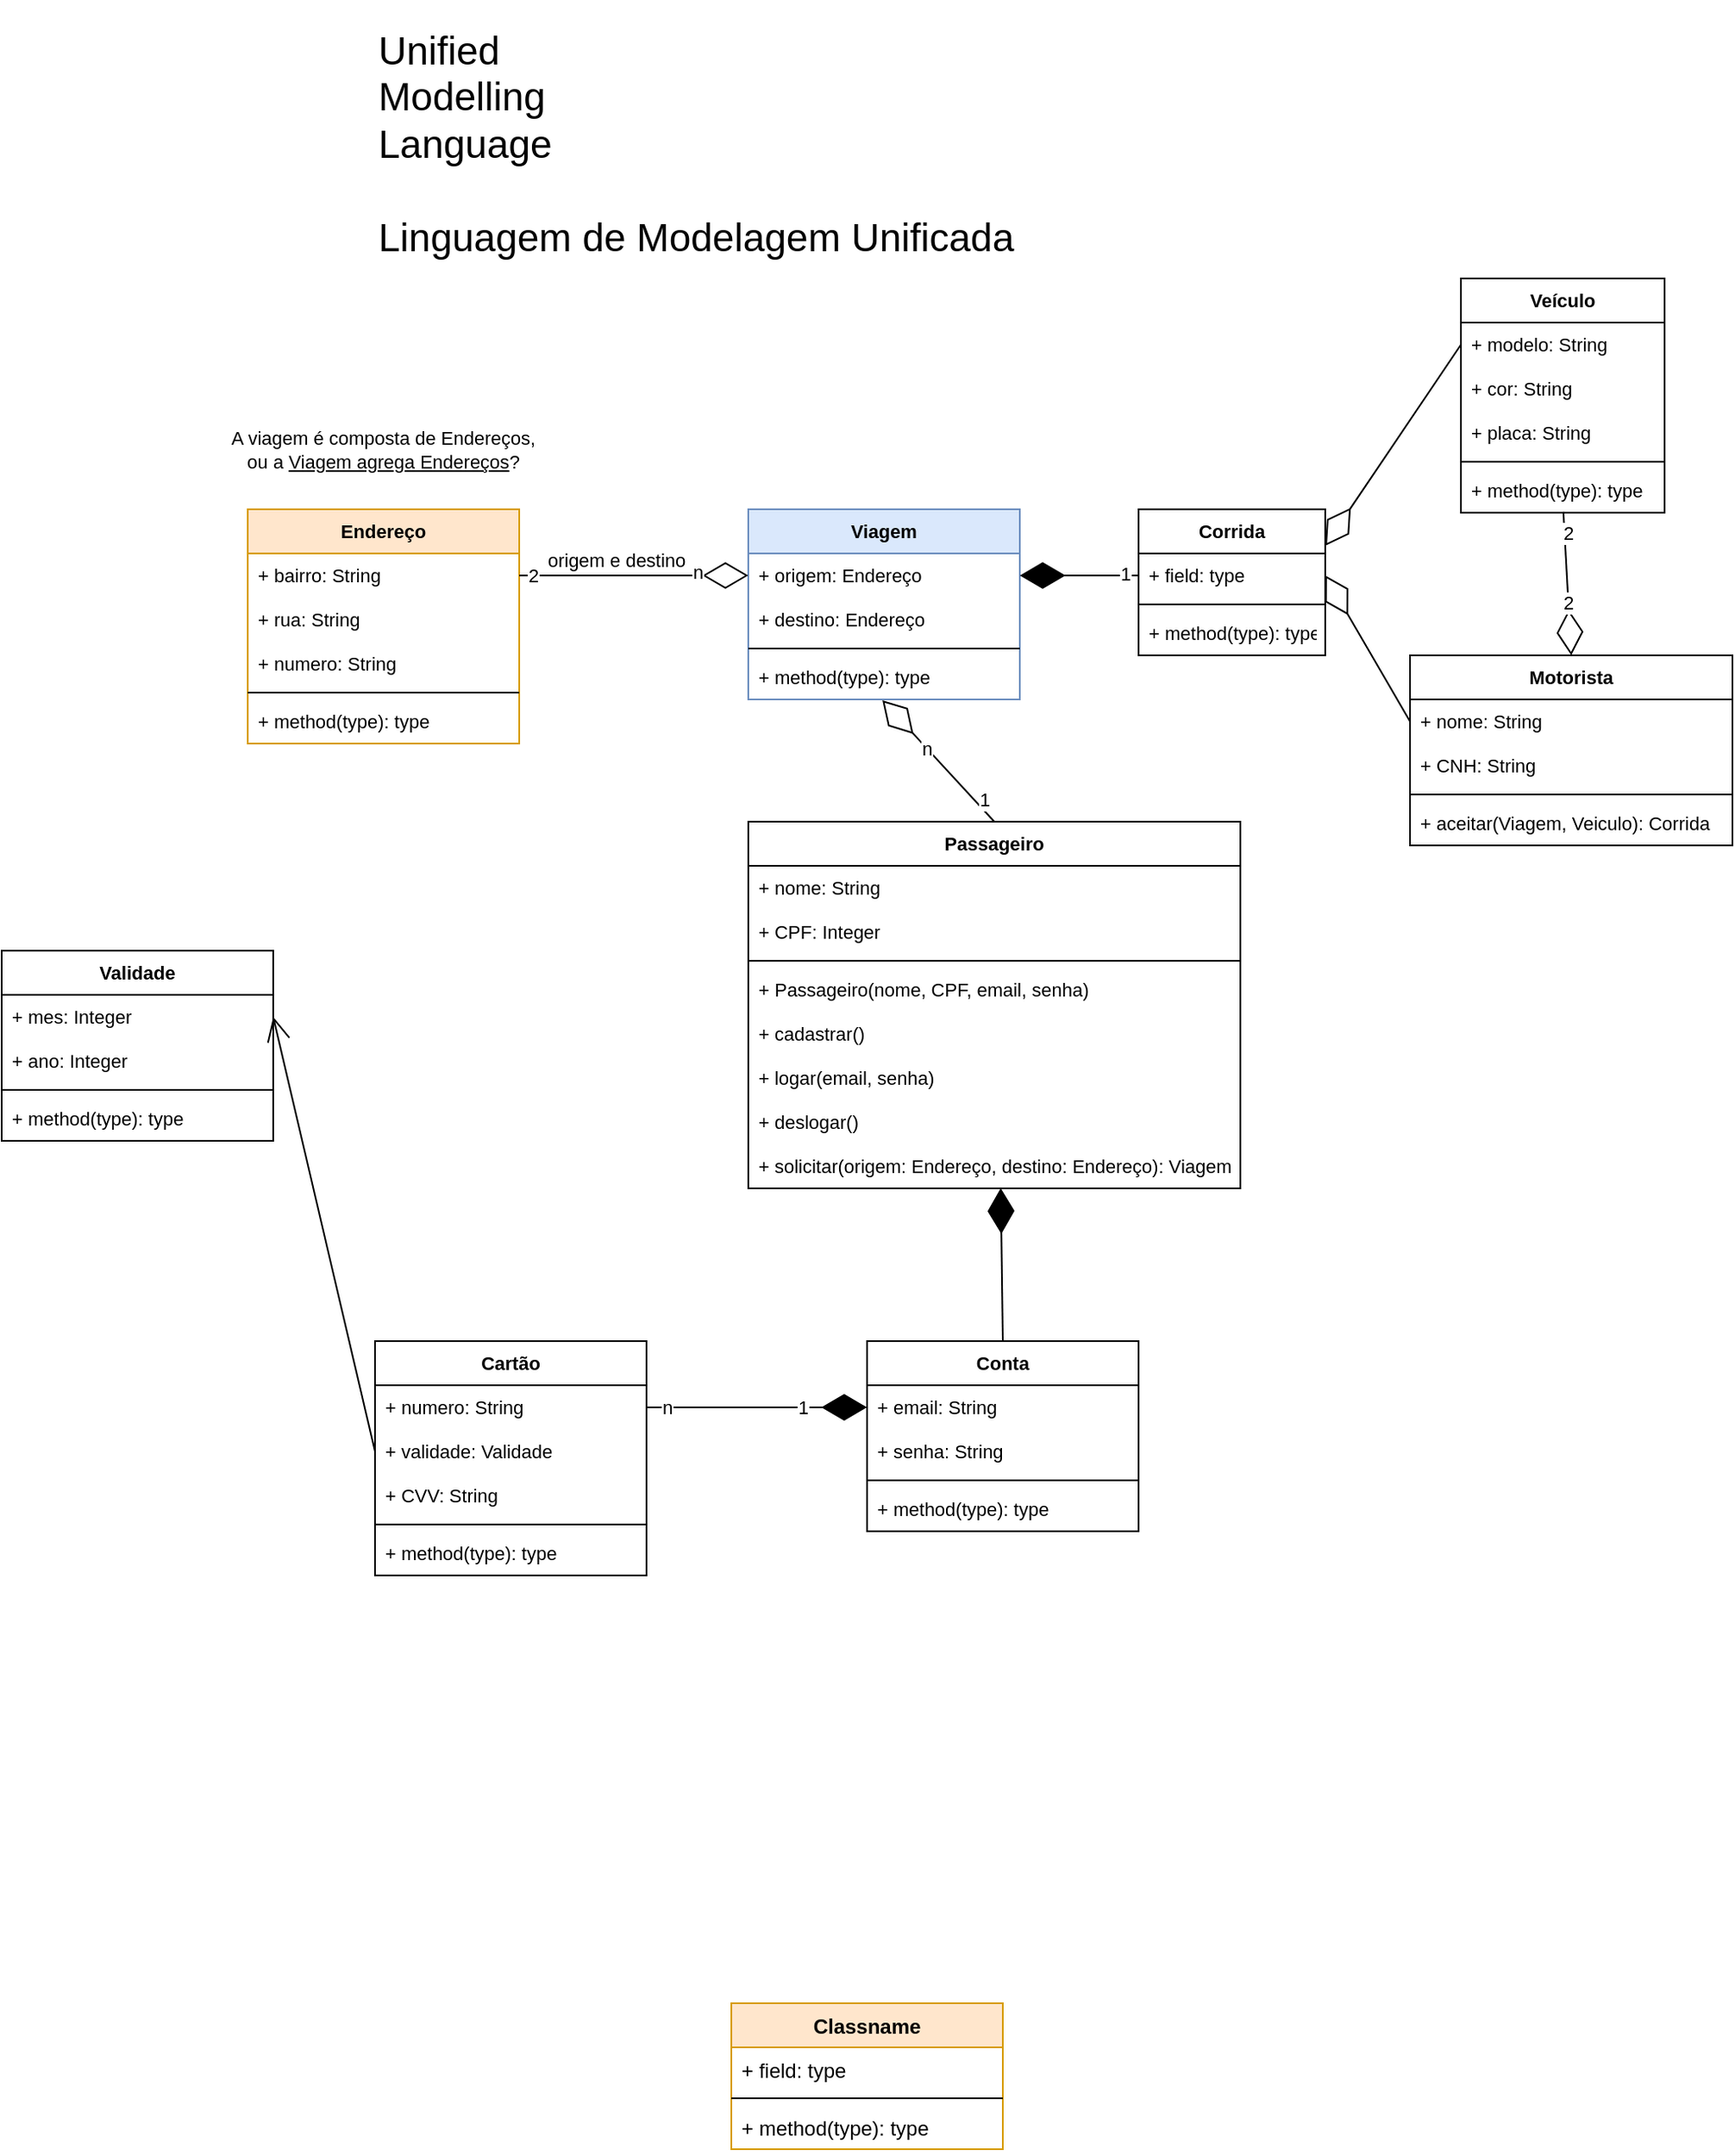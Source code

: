 <mxfile version="17.4.6" type="device"><diagram id="eU7sl6c0tD-qAw8ZDGzv" name="Page-1"><mxGraphModel dx="1476" dy="414" grid="1" gridSize="10" guides="1" tooltips="1" connect="1" arrows="1" fold="1" page="1" pageScale="1" pageWidth="850" pageHeight="1100" math="0" shadow="0"><root><mxCell id="0"/><mxCell id="1" parent="0"/><mxCell id="4uPJir0lNsdRjNXNnzSk-1" value="Classname" style="swimlane;fontStyle=1;align=center;verticalAlign=top;childLayout=stackLayout;horizontal=1;startSize=26;horizontalStack=0;resizeParent=1;resizeParentMax=0;resizeLast=0;collapsible=1;marginBottom=0;fillColor=#ffe6cc;strokeColor=#d79b00;" vertex="1" parent="1"><mxGeometry x="130" y="1190" width="160" height="86" as="geometry"/></mxCell><mxCell id="4uPJir0lNsdRjNXNnzSk-2" value="+ field: type" style="text;strokeColor=none;fillColor=none;align=left;verticalAlign=top;spacingLeft=4;spacingRight=4;overflow=hidden;rotatable=0;points=[[0,0.5],[1,0.5]];portConstraint=eastwest;" vertex="1" parent="4uPJir0lNsdRjNXNnzSk-1"><mxGeometry y="26" width="160" height="26" as="geometry"/></mxCell><mxCell id="4uPJir0lNsdRjNXNnzSk-3" value="" style="line;strokeWidth=1;fillColor=none;align=left;verticalAlign=middle;spacingTop=-1;spacingLeft=3;spacingRight=3;rotatable=0;labelPosition=right;points=[];portConstraint=eastwest;" vertex="1" parent="4uPJir0lNsdRjNXNnzSk-1"><mxGeometry y="52" width="160" height="8" as="geometry"/></mxCell><mxCell id="4uPJir0lNsdRjNXNnzSk-4" value="+ method(type): type" style="text;strokeColor=none;fillColor=none;align=left;verticalAlign=top;spacingLeft=4;spacingRight=4;overflow=hidden;rotatable=0;points=[[0,0.5],[1,0.5]];portConstraint=eastwest;" vertex="1" parent="4uPJir0lNsdRjNXNnzSk-1"><mxGeometry y="60" width="160" height="26" as="geometry"/></mxCell><mxCell id="4uPJir0lNsdRjNXNnzSk-18" value="Unified &lt;br&gt;Modelling &lt;br&gt;Language&lt;br&gt;&lt;br&gt;Linguagem de Modelagem Unificada" style="text;html=1;strokeColor=none;fillColor=none;align=left;verticalAlign=middle;whiteSpace=wrap;rounded=0;fontSize=23;" vertex="1" parent="1"><mxGeometry x="-80" y="10" width="460" height="170" as="geometry"/></mxCell><mxCell id="4uPJir0lNsdRjNXNnzSk-27" value="Viagem" style="swimlane;fontStyle=1;align=center;verticalAlign=top;childLayout=stackLayout;horizontal=1;startSize=26;horizontalStack=0;resizeParent=1;resizeParentMax=0;resizeLast=0;collapsible=1;marginBottom=0;fontSize=11;fillColor=#dae8fc;strokeColor=#6c8ebf;" vertex="1" parent="1"><mxGeometry x="140" y="310" width="160" height="112" as="geometry"/></mxCell><mxCell id="4uPJir0lNsdRjNXNnzSk-28" value="+ origem: Endereço" style="text;strokeColor=none;fillColor=none;align=left;verticalAlign=top;spacingLeft=4;spacingRight=4;overflow=hidden;rotatable=0;points=[[0,0.5],[1,0.5]];portConstraint=eastwest;fontSize=11;" vertex="1" parent="4uPJir0lNsdRjNXNnzSk-27"><mxGeometry y="26" width="160" height="26" as="geometry"/></mxCell><mxCell id="4uPJir0lNsdRjNXNnzSk-54" value="+ destino: Endereço" style="text;strokeColor=none;fillColor=none;align=left;verticalAlign=top;spacingLeft=4;spacingRight=4;overflow=hidden;rotatable=0;points=[[0,0.5],[1,0.5]];portConstraint=eastwest;fontSize=11;" vertex="1" parent="4uPJir0lNsdRjNXNnzSk-27"><mxGeometry y="52" width="160" height="26" as="geometry"/></mxCell><mxCell id="4uPJir0lNsdRjNXNnzSk-29" value="" style="line;strokeWidth=1;fillColor=none;align=left;verticalAlign=middle;spacingTop=-1;spacingLeft=3;spacingRight=3;rotatable=0;labelPosition=right;points=[];portConstraint=eastwest;fontSize=11;" vertex="1" parent="4uPJir0lNsdRjNXNnzSk-27"><mxGeometry y="78" width="160" height="8" as="geometry"/></mxCell><mxCell id="4uPJir0lNsdRjNXNnzSk-30" value="+ method(type): type" style="text;strokeColor=none;fillColor=none;align=left;verticalAlign=top;spacingLeft=4;spacingRight=4;overflow=hidden;rotatable=0;points=[[0,0.5],[1,0.5]];portConstraint=eastwest;fontSize=11;" vertex="1" parent="4uPJir0lNsdRjNXNnzSk-27"><mxGeometry y="86" width="160" height="26" as="geometry"/></mxCell><mxCell id="4uPJir0lNsdRjNXNnzSk-55" value="Endereço" style="swimlane;fontStyle=1;align=center;verticalAlign=top;childLayout=stackLayout;horizontal=1;startSize=26;horizontalStack=0;resizeParent=1;resizeParentMax=0;resizeLast=0;collapsible=1;marginBottom=0;fontSize=11;fillColor=#ffe6cc;strokeColor=#d79b00;" vertex="1" parent="1"><mxGeometry x="-155" y="310" width="160" height="138" as="geometry"/></mxCell><mxCell id="4uPJir0lNsdRjNXNnzSk-56" value="+ bairro: String" style="text;strokeColor=none;fillColor=none;align=left;verticalAlign=top;spacingLeft=4;spacingRight=4;overflow=hidden;rotatable=0;points=[[0,0.5],[1,0.5]];portConstraint=eastwest;fontSize=11;" vertex="1" parent="4uPJir0lNsdRjNXNnzSk-55"><mxGeometry y="26" width="160" height="26" as="geometry"/></mxCell><mxCell id="4uPJir0lNsdRjNXNnzSk-59" value="+ rua: String" style="text;strokeColor=none;fillColor=none;align=left;verticalAlign=top;spacingLeft=4;spacingRight=4;overflow=hidden;rotatable=0;points=[[0,0.5],[1,0.5]];portConstraint=eastwest;fontSize=11;" vertex="1" parent="4uPJir0lNsdRjNXNnzSk-55"><mxGeometry y="52" width="160" height="26" as="geometry"/></mxCell><mxCell id="4uPJir0lNsdRjNXNnzSk-60" value="+ numero: String" style="text;strokeColor=none;fillColor=none;align=left;verticalAlign=top;spacingLeft=4;spacingRight=4;overflow=hidden;rotatable=0;points=[[0,0.5],[1,0.5]];portConstraint=eastwest;fontSize=11;" vertex="1" parent="4uPJir0lNsdRjNXNnzSk-55"><mxGeometry y="78" width="160" height="26" as="geometry"/></mxCell><mxCell id="4uPJir0lNsdRjNXNnzSk-57" value="" style="line;strokeWidth=1;fillColor=none;align=left;verticalAlign=middle;spacingTop=-1;spacingLeft=3;spacingRight=3;rotatable=0;labelPosition=right;points=[];portConstraint=eastwest;fontSize=11;" vertex="1" parent="4uPJir0lNsdRjNXNnzSk-55"><mxGeometry y="104" width="160" height="8" as="geometry"/></mxCell><mxCell id="4uPJir0lNsdRjNXNnzSk-58" value="+ method(type): type" style="text;strokeColor=none;fillColor=none;align=left;verticalAlign=top;spacingLeft=4;spacingRight=4;overflow=hidden;rotatable=0;points=[[0,0.5],[1,0.5]];portConstraint=eastwest;fontSize=11;" vertex="1" parent="4uPJir0lNsdRjNXNnzSk-55"><mxGeometry y="112" width="160" height="26" as="geometry"/></mxCell><mxCell id="4uPJir0lNsdRjNXNnzSk-61" value="Passageiro" style="swimlane;fontStyle=1;align=center;verticalAlign=top;childLayout=stackLayout;horizontal=1;startSize=26;horizontalStack=0;resizeParent=1;resizeParentMax=0;resizeLast=0;collapsible=1;marginBottom=0;fontSize=11;" vertex="1" parent="1"><mxGeometry x="140" y="494" width="290" height="216" as="geometry"/></mxCell><mxCell id="4uPJir0lNsdRjNXNnzSk-62" value="+ nome: String" style="text;strokeColor=none;fillColor=none;align=left;verticalAlign=top;spacingLeft=4;spacingRight=4;overflow=hidden;rotatable=0;points=[[0,0.5],[1,0.5]];portConstraint=eastwest;fontSize=11;" vertex="1" parent="4uPJir0lNsdRjNXNnzSk-61"><mxGeometry y="26" width="290" height="26" as="geometry"/></mxCell><mxCell id="4uPJir0lNsdRjNXNnzSk-65" value="+ CPF: Integer" style="text;strokeColor=none;fillColor=none;align=left;verticalAlign=top;spacingLeft=4;spacingRight=4;overflow=hidden;rotatable=0;points=[[0,0.5],[1,0.5]];portConstraint=eastwest;fontSize=11;" vertex="1" parent="4uPJir0lNsdRjNXNnzSk-61"><mxGeometry y="52" width="290" height="26" as="geometry"/></mxCell><mxCell id="4uPJir0lNsdRjNXNnzSk-63" value="" style="line;strokeWidth=1;fillColor=none;align=left;verticalAlign=middle;spacingTop=-1;spacingLeft=3;spacingRight=3;rotatable=0;labelPosition=right;points=[];portConstraint=eastwest;fontSize=11;" vertex="1" parent="4uPJir0lNsdRjNXNnzSk-61"><mxGeometry y="78" width="290" height="8" as="geometry"/></mxCell><mxCell id="4uPJir0lNsdRjNXNnzSk-64" value="+ Passageiro(nome, CPF, email, senha)" style="text;strokeColor=none;fillColor=none;align=left;verticalAlign=top;spacingLeft=4;spacingRight=4;overflow=hidden;rotatable=0;points=[[0,0.5],[1,0.5]];portConstraint=eastwest;fontSize=11;" vertex="1" parent="4uPJir0lNsdRjNXNnzSk-61"><mxGeometry y="86" width="290" height="26" as="geometry"/></mxCell><mxCell id="4uPJir0lNsdRjNXNnzSk-125" value="+ cadastrar()" style="text;strokeColor=none;fillColor=none;align=left;verticalAlign=top;spacingLeft=4;spacingRight=4;overflow=hidden;rotatable=0;points=[[0,0.5],[1,0.5]];portConstraint=eastwest;fontSize=11;" vertex="1" parent="4uPJir0lNsdRjNXNnzSk-61"><mxGeometry y="112" width="290" height="26" as="geometry"/></mxCell><mxCell id="4uPJir0lNsdRjNXNnzSk-126" value="+ logar(email, senha)" style="text;strokeColor=none;fillColor=none;align=left;verticalAlign=top;spacingLeft=4;spacingRight=4;overflow=hidden;rotatable=0;points=[[0,0.5],[1,0.5]];portConstraint=eastwest;fontSize=11;" vertex="1" parent="4uPJir0lNsdRjNXNnzSk-61"><mxGeometry y="138" width="290" height="26" as="geometry"/></mxCell><mxCell id="4uPJir0lNsdRjNXNnzSk-127" value="+ deslogar()" style="text;strokeColor=none;fillColor=none;align=left;verticalAlign=top;spacingLeft=4;spacingRight=4;overflow=hidden;rotatable=0;points=[[0,0.5],[1,0.5]];portConstraint=eastwest;fontSize=11;" vertex="1" parent="4uPJir0lNsdRjNXNnzSk-61"><mxGeometry y="164" width="290" height="26" as="geometry"/></mxCell><mxCell id="4uPJir0lNsdRjNXNnzSk-128" value="+ solicitar(origem: Endereço, destino: Endereço): Viagem" style="text;strokeColor=none;fillColor=none;align=left;verticalAlign=top;spacingLeft=4;spacingRight=4;overflow=hidden;rotatable=0;points=[[0,0.5],[1,0.5]];portConstraint=eastwest;fontSize=11;" vertex="1" parent="4uPJir0lNsdRjNXNnzSk-61"><mxGeometry y="190" width="290" height="26" as="geometry"/></mxCell><mxCell id="4uPJir0lNsdRjNXNnzSk-71" value="Conta" style="swimlane;fontStyle=1;align=center;verticalAlign=top;childLayout=stackLayout;horizontal=1;startSize=26;horizontalStack=0;resizeParent=1;resizeParentMax=0;resizeLast=0;collapsible=1;marginBottom=0;fontSize=11;" vertex="1" parent="1"><mxGeometry x="210" y="800" width="160" height="112" as="geometry"/></mxCell><mxCell id="4uPJir0lNsdRjNXNnzSk-72" value="+ email: String" style="text;strokeColor=none;fillColor=none;align=left;verticalAlign=top;spacingLeft=4;spacingRight=4;overflow=hidden;rotatable=0;points=[[0,0.5],[1,0.5]];portConstraint=eastwest;fontSize=11;" vertex="1" parent="4uPJir0lNsdRjNXNnzSk-71"><mxGeometry y="26" width="160" height="26" as="geometry"/></mxCell><mxCell id="4uPJir0lNsdRjNXNnzSk-75" value="+ senha: String" style="text;strokeColor=none;fillColor=none;align=left;verticalAlign=top;spacingLeft=4;spacingRight=4;overflow=hidden;rotatable=0;points=[[0,0.5],[1,0.5]];portConstraint=eastwest;fontSize=11;" vertex="1" parent="4uPJir0lNsdRjNXNnzSk-71"><mxGeometry y="52" width="160" height="26" as="geometry"/></mxCell><mxCell id="4uPJir0lNsdRjNXNnzSk-73" value="" style="line;strokeWidth=1;fillColor=none;align=left;verticalAlign=middle;spacingTop=-1;spacingLeft=3;spacingRight=3;rotatable=0;labelPosition=right;points=[];portConstraint=eastwest;fontSize=11;" vertex="1" parent="4uPJir0lNsdRjNXNnzSk-71"><mxGeometry y="78" width="160" height="8" as="geometry"/></mxCell><mxCell id="4uPJir0lNsdRjNXNnzSk-74" value="+ method(type): type" style="text;strokeColor=none;fillColor=none;align=left;verticalAlign=top;spacingLeft=4;spacingRight=4;overflow=hidden;rotatable=0;points=[[0,0.5],[1,0.5]];portConstraint=eastwest;fontSize=11;" vertex="1" parent="4uPJir0lNsdRjNXNnzSk-71"><mxGeometry y="86" width="160" height="26" as="geometry"/></mxCell><mxCell id="4uPJir0lNsdRjNXNnzSk-76" value="Cartão" style="swimlane;fontStyle=1;align=center;verticalAlign=top;childLayout=stackLayout;horizontal=1;startSize=26;horizontalStack=0;resizeParent=1;resizeParentMax=0;resizeLast=0;collapsible=1;marginBottom=0;fontSize=11;" vertex="1" parent="1"><mxGeometry x="-80" y="800" width="160" height="138" as="geometry"/></mxCell><mxCell id="4uPJir0lNsdRjNXNnzSk-77" value="+ numero: String" style="text;strokeColor=none;fillColor=none;align=left;verticalAlign=top;spacingLeft=4;spacingRight=4;overflow=hidden;rotatable=0;points=[[0,0.5],[1,0.5]];portConstraint=eastwest;fontSize=11;" vertex="1" parent="4uPJir0lNsdRjNXNnzSk-76"><mxGeometry y="26" width="160" height="26" as="geometry"/></mxCell><mxCell id="4uPJir0lNsdRjNXNnzSk-80" value="+ validade: Validade" style="text;strokeColor=none;fillColor=none;align=left;verticalAlign=top;spacingLeft=4;spacingRight=4;overflow=hidden;rotatable=0;points=[[0,0.5],[1,0.5]];portConstraint=eastwest;fontSize=11;" vertex="1" parent="4uPJir0lNsdRjNXNnzSk-76"><mxGeometry y="52" width="160" height="26" as="geometry"/></mxCell><mxCell id="4uPJir0lNsdRjNXNnzSk-81" value="+ CVV: String" style="text;strokeColor=none;fillColor=none;align=left;verticalAlign=top;spacingLeft=4;spacingRight=4;overflow=hidden;rotatable=0;points=[[0,0.5],[1,0.5]];portConstraint=eastwest;fontSize=11;" vertex="1" parent="4uPJir0lNsdRjNXNnzSk-76"><mxGeometry y="78" width="160" height="26" as="geometry"/></mxCell><mxCell id="4uPJir0lNsdRjNXNnzSk-78" value="" style="line;strokeWidth=1;fillColor=none;align=left;verticalAlign=middle;spacingTop=-1;spacingLeft=3;spacingRight=3;rotatable=0;labelPosition=right;points=[];portConstraint=eastwest;fontSize=11;" vertex="1" parent="4uPJir0lNsdRjNXNnzSk-76"><mxGeometry y="104" width="160" height="8" as="geometry"/></mxCell><mxCell id="4uPJir0lNsdRjNXNnzSk-79" value="+ method(type): type" style="text;strokeColor=none;fillColor=none;align=left;verticalAlign=top;spacingLeft=4;spacingRight=4;overflow=hidden;rotatable=0;points=[[0,0.5],[1,0.5]];portConstraint=eastwest;fontSize=11;" vertex="1" parent="4uPJir0lNsdRjNXNnzSk-76"><mxGeometry y="112" width="160" height="26" as="geometry"/></mxCell><mxCell id="4uPJir0lNsdRjNXNnzSk-82" value="Motorista" style="swimlane;fontStyle=1;align=center;verticalAlign=top;childLayout=stackLayout;horizontal=1;startSize=26;horizontalStack=0;resizeParent=1;resizeParentMax=0;resizeLast=0;collapsible=1;marginBottom=0;fontSize=11;" vertex="1" parent="1"><mxGeometry x="530" y="396" width="190" height="112" as="geometry"/></mxCell><mxCell id="4uPJir0lNsdRjNXNnzSk-83" value="+ nome: String" style="text;strokeColor=none;fillColor=none;align=left;verticalAlign=top;spacingLeft=4;spacingRight=4;overflow=hidden;rotatable=0;points=[[0,0.5],[1,0.5]];portConstraint=eastwest;fontSize=11;" vertex="1" parent="4uPJir0lNsdRjNXNnzSk-82"><mxGeometry y="26" width="190" height="26" as="geometry"/></mxCell><mxCell id="4uPJir0lNsdRjNXNnzSk-131" value="+ CNH: String" style="text;strokeColor=none;fillColor=none;align=left;verticalAlign=top;spacingLeft=4;spacingRight=4;overflow=hidden;rotatable=0;points=[[0,0.5],[1,0.5]];portConstraint=eastwest;fontSize=11;" vertex="1" parent="4uPJir0lNsdRjNXNnzSk-82"><mxGeometry y="52" width="190" height="26" as="geometry"/></mxCell><mxCell id="4uPJir0lNsdRjNXNnzSk-84" value="" style="line;strokeWidth=1;fillColor=none;align=left;verticalAlign=middle;spacingTop=-1;spacingLeft=3;spacingRight=3;rotatable=0;labelPosition=right;points=[];portConstraint=eastwest;fontSize=11;" vertex="1" parent="4uPJir0lNsdRjNXNnzSk-82"><mxGeometry y="78" width="190" height="8" as="geometry"/></mxCell><mxCell id="4uPJir0lNsdRjNXNnzSk-85" value="+ aceitar(Viagem, Veiculo): Corrida" style="text;strokeColor=none;fillColor=none;align=left;verticalAlign=top;spacingLeft=4;spacingRight=4;overflow=hidden;rotatable=0;points=[[0,0.5],[1,0.5]];portConstraint=eastwest;fontSize=11;" vertex="1" parent="4uPJir0lNsdRjNXNnzSk-82"><mxGeometry y="86" width="190" height="26" as="geometry"/></mxCell><mxCell id="4uPJir0lNsdRjNXNnzSk-86" value="Veículo" style="swimlane;fontStyle=1;align=center;verticalAlign=top;childLayout=stackLayout;horizontal=1;startSize=26;horizontalStack=0;resizeParent=1;resizeParentMax=0;resizeLast=0;collapsible=1;marginBottom=0;fontSize=11;" vertex="1" parent="1"><mxGeometry x="560" y="174" width="120" height="138" as="geometry"/></mxCell><mxCell id="4uPJir0lNsdRjNXNnzSk-87" value="+ modelo: String" style="text;strokeColor=none;fillColor=none;align=left;verticalAlign=top;spacingLeft=4;spacingRight=4;overflow=hidden;rotatable=0;points=[[0,0.5],[1,0.5]];portConstraint=eastwest;fontSize=11;" vertex="1" parent="4uPJir0lNsdRjNXNnzSk-86"><mxGeometry y="26" width="120" height="26" as="geometry"/></mxCell><mxCell id="4uPJir0lNsdRjNXNnzSk-129" value="+ cor: String" style="text;strokeColor=none;fillColor=none;align=left;verticalAlign=top;spacingLeft=4;spacingRight=4;overflow=hidden;rotatable=0;points=[[0,0.5],[1,0.5]];portConstraint=eastwest;fontSize=11;" vertex="1" parent="4uPJir0lNsdRjNXNnzSk-86"><mxGeometry y="52" width="120" height="26" as="geometry"/></mxCell><mxCell id="4uPJir0lNsdRjNXNnzSk-130" value="+ placa: String" style="text;strokeColor=none;fillColor=none;align=left;verticalAlign=top;spacingLeft=4;spacingRight=4;overflow=hidden;rotatable=0;points=[[0,0.5],[1,0.5]];portConstraint=eastwest;fontSize=11;" vertex="1" parent="4uPJir0lNsdRjNXNnzSk-86"><mxGeometry y="78" width="120" height="26" as="geometry"/></mxCell><mxCell id="4uPJir0lNsdRjNXNnzSk-88" value="" style="line;strokeWidth=1;fillColor=none;align=left;verticalAlign=middle;spacingTop=-1;spacingLeft=3;spacingRight=3;rotatable=0;labelPosition=right;points=[];portConstraint=eastwest;fontSize=11;" vertex="1" parent="4uPJir0lNsdRjNXNnzSk-86"><mxGeometry y="104" width="120" height="8" as="geometry"/></mxCell><mxCell id="4uPJir0lNsdRjNXNnzSk-89" value="+ method(type): type" style="text;strokeColor=none;fillColor=none;align=left;verticalAlign=top;spacingLeft=4;spacingRight=4;overflow=hidden;rotatable=0;points=[[0,0.5],[1,0.5]];portConstraint=eastwest;fontSize=11;" vertex="1" parent="4uPJir0lNsdRjNXNnzSk-86"><mxGeometry y="112" width="120" height="26" as="geometry"/></mxCell><mxCell id="4uPJir0lNsdRjNXNnzSk-90" value="Validade" style="swimlane;fontStyle=1;align=center;verticalAlign=top;childLayout=stackLayout;horizontal=1;startSize=26;horizontalStack=0;resizeParent=1;resizeParentMax=0;resizeLast=0;collapsible=1;marginBottom=0;fontSize=11;" vertex="1" parent="1"><mxGeometry x="-300" y="570" width="160" height="112" as="geometry"/></mxCell><mxCell id="4uPJir0lNsdRjNXNnzSk-91" value="+ mes: Integer" style="text;strokeColor=none;fillColor=none;align=left;verticalAlign=top;spacingLeft=4;spacingRight=4;overflow=hidden;rotatable=0;points=[[0,0.5],[1,0.5]];portConstraint=eastwest;fontSize=11;" vertex="1" parent="4uPJir0lNsdRjNXNnzSk-90"><mxGeometry y="26" width="160" height="26" as="geometry"/></mxCell><mxCell id="4uPJir0lNsdRjNXNnzSk-94" value="+ ano: Integer" style="text;strokeColor=none;fillColor=none;align=left;verticalAlign=top;spacingLeft=4;spacingRight=4;overflow=hidden;rotatable=0;points=[[0,0.5],[1,0.5]];portConstraint=eastwest;fontSize=11;" vertex="1" parent="4uPJir0lNsdRjNXNnzSk-90"><mxGeometry y="52" width="160" height="26" as="geometry"/></mxCell><mxCell id="4uPJir0lNsdRjNXNnzSk-92" value="" style="line;strokeWidth=1;fillColor=none;align=left;verticalAlign=middle;spacingTop=-1;spacingLeft=3;spacingRight=3;rotatable=0;labelPosition=right;points=[];portConstraint=eastwest;fontSize=11;" vertex="1" parent="4uPJir0lNsdRjNXNnzSk-90"><mxGeometry y="78" width="160" height="8" as="geometry"/></mxCell><mxCell id="4uPJir0lNsdRjNXNnzSk-93" value="+ method(type): type" style="text;strokeColor=none;fillColor=none;align=left;verticalAlign=top;spacingLeft=4;spacingRight=4;overflow=hidden;rotatable=0;points=[[0,0.5],[1,0.5]];portConstraint=eastwest;fontSize=11;" vertex="1" parent="4uPJir0lNsdRjNXNnzSk-90"><mxGeometry y="86" width="160" height="26" as="geometry"/></mxCell><mxCell id="4uPJir0lNsdRjNXNnzSk-96" value="A viagem é composta de Endereços,&lt;br&gt;ou a &lt;u&gt;Viagem agrega Endereços&lt;/u&gt;?" style="text;html=1;strokeColor=none;fillColor=none;align=center;verticalAlign=middle;whiteSpace=wrap;rounded=0;fontSize=11;" vertex="1" parent="1"><mxGeometry x="-170" y="260" width="190" height="30" as="geometry"/></mxCell><mxCell id="4uPJir0lNsdRjNXNnzSk-97" value="" style="endArrow=diamondThin;endFill=0;endSize=24;html=1;rounded=0;fontSize=11;entryX=0;entryY=0.5;entryDx=0;entryDy=0;exitX=1;exitY=0.5;exitDx=0;exitDy=0;" edge="1" parent="1" source="4uPJir0lNsdRjNXNnzSk-56" target="4uPJir0lNsdRjNXNnzSk-28"><mxGeometry width="160" relative="1" as="geometry"><mxPoint x="10" y="530" as="sourcePoint"/><mxPoint x="170" y="530" as="targetPoint"/></mxGeometry></mxCell><mxCell id="4uPJir0lNsdRjNXNnzSk-98" value="n" style="edgeLabel;html=1;align=center;verticalAlign=middle;resizable=0;points=[];fontSize=11;" vertex="1" connectable="0" parent="4uPJir0lNsdRjNXNnzSk-97"><mxGeometry x="0.559" y="2" relative="1" as="geometry"><mxPoint as="offset"/></mxGeometry></mxCell><mxCell id="4uPJir0lNsdRjNXNnzSk-99" value="2" style="edgeLabel;html=1;align=center;verticalAlign=middle;resizable=0;points=[];fontSize=11;" vertex="1" connectable="0" parent="4uPJir0lNsdRjNXNnzSk-97"><mxGeometry x="-0.882" relative="1" as="geometry"><mxPoint as="offset"/></mxGeometry></mxCell><mxCell id="4uPJir0lNsdRjNXNnzSk-100" value="origem e destino" style="edgeLabel;html=1;align=center;verticalAlign=middle;resizable=0;points=[];fontSize=11;" vertex="1" connectable="0" parent="4uPJir0lNsdRjNXNnzSk-97"><mxGeometry x="-0.162" relative="1" as="geometry"><mxPoint y="-9" as="offset"/></mxGeometry></mxCell><mxCell id="4uPJir0lNsdRjNXNnzSk-101" value="" style="endArrow=diamondThin;endFill=1;endSize=24;html=1;rounded=0;fontSize=11;exitX=0.5;exitY=0;exitDx=0;exitDy=0;entryX=0.513;entryY=0.996;entryDx=0;entryDy=0;entryPerimeter=0;" edge="1" parent="1" source="4uPJir0lNsdRjNXNnzSk-71" target="4uPJir0lNsdRjNXNnzSk-128"><mxGeometry width="160" relative="1" as="geometry"><mxPoint x="380" y="660" as="sourcePoint"/><mxPoint x="190" y="760" as="targetPoint"/></mxGeometry></mxCell><mxCell id="4uPJir0lNsdRjNXNnzSk-102" value="" style="endArrow=open;endFill=1;endSize=12;html=1;rounded=0;fontSize=11;exitX=0;exitY=0.5;exitDx=0;exitDy=0;entryX=1;entryY=0.5;entryDx=0;entryDy=0;" edge="1" parent="1" source="4uPJir0lNsdRjNXNnzSk-80" target="4uPJir0lNsdRjNXNnzSk-91"><mxGeometry width="160" relative="1" as="geometry"><mxPoint x="-110" y="810" as="sourcePoint"/><mxPoint x="50" y="810" as="targetPoint"/></mxGeometry></mxCell><mxCell id="4uPJir0lNsdRjNXNnzSk-103" value="" style="endArrow=diamondThin;endFill=1;endSize=24;html=1;rounded=0;fontSize=11;entryX=0;entryY=0.5;entryDx=0;entryDy=0;exitX=1;exitY=0.5;exitDx=0;exitDy=0;" edge="1" parent="1" source="4uPJir0lNsdRjNXNnzSk-77" target="4uPJir0lNsdRjNXNnzSk-72"><mxGeometry width="160" relative="1" as="geometry"><mxPoint x="130" y="650" as="sourcePoint"/><mxPoint x="290" y="650" as="targetPoint"/></mxGeometry></mxCell><mxCell id="4uPJir0lNsdRjNXNnzSk-104" value="1" style="edgeLabel;html=1;align=center;verticalAlign=middle;resizable=0;points=[];fontSize=11;" vertex="1" connectable="0" parent="4uPJir0lNsdRjNXNnzSk-103"><mxGeometry x="0.409" relative="1" as="geometry"><mxPoint as="offset"/></mxGeometry></mxCell><mxCell id="4uPJir0lNsdRjNXNnzSk-106" value="n" style="edgeLabel;html=1;align=center;verticalAlign=middle;resizable=0;points=[];fontSize=11;" vertex="1" connectable="0" parent="4uPJir0lNsdRjNXNnzSk-103"><mxGeometry x="-0.815" relative="1" as="geometry"><mxPoint as="offset"/></mxGeometry></mxCell><mxCell id="4uPJir0lNsdRjNXNnzSk-107" value="" style="endArrow=diamondThin;endFill=0;endSize=24;html=1;rounded=0;fontSize=11;entryX=0.5;entryY=0;entryDx=0;entryDy=0;exitX=0.503;exitY=0.979;exitDx=0;exitDy=0;exitPerimeter=0;" edge="1" parent="1" source="4uPJir0lNsdRjNXNnzSk-89" target="4uPJir0lNsdRjNXNnzSk-82"><mxGeometry width="160" relative="1" as="geometry"><mxPoint x="460" y="370" as="sourcePoint"/><mxPoint x="620" y="370" as="targetPoint"/></mxGeometry></mxCell><mxCell id="4uPJir0lNsdRjNXNnzSk-110" value="2" style="edgeLabel;html=1;align=center;verticalAlign=middle;resizable=0;points=[];fontSize=11;" vertex="1" connectable="0" parent="4uPJir0lNsdRjNXNnzSk-107"><mxGeometry x="-0.7" y="2" relative="1" as="geometry"><mxPoint as="offset"/></mxGeometry></mxCell><mxCell id="4uPJir0lNsdRjNXNnzSk-111" value="2" style="edgeLabel;html=1;align=center;verticalAlign=middle;resizable=0;points=[];fontSize=11;" vertex="1" connectable="0" parent="4uPJir0lNsdRjNXNnzSk-107"><mxGeometry x="0.252" y="-1" relative="1" as="geometry"><mxPoint as="offset"/></mxGeometry></mxCell><mxCell id="4uPJir0lNsdRjNXNnzSk-112" value="" style="endArrow=diamondThin;endFill=0;endSize=24;html=1;rounded=0;fontSize=11;exitX=0;exitY=0.5;exitDx=0;exitDy=0;entryX=1;entryY=0.25;entryDx=0;entryDy=0;" edge="1" parent="1" source="4uPJir0lNsdRjNXNnzSk-87" target="4uPJir0lNsdRjNXNnzSk-114"><mxGeometry width="160" relative="1" as="geometry"><mxPoint x="190" y="230" as="sourcePoint"/><mxPoint x="470" y="250" as="targetPoint"/></mxGeometry></mxCell><mxCell id="4uPJir0lNsdRjNXNnzSk-113" value="" style="endArrow=diamondThin;endFill=0;endSize=24;html=1;rounded=0;fontSize=11;exitX=0;exitY=0.5;exitDx=0;exitDy=0;entryX=1;entryY=0.5;entryDx=0;entryDy=0;" edge="1" parent="1" source="4uPJir0lNsdRjNXNnzSk-83" target="4uPJir0lNsdRjNXNnzSk-115"><mxGeometry width="160" relative="1" as="geometry"><mxPoint x="410" y="229" as="sourcePoint"/><mxPoint x="460" y="380" as="targetPoint"/></mxGeometry></mxCell><mxCell id="4uPJir0lNsdRjNXNnzSk-114" value="Corrida" style="swimlane;fontStyle=1;align=center;verticalAlign=top;childLayout=stackLayout;horizontal=1;startSize=26;horizontalStack=0;resizeParent=1;resizeParentMax=0;resizeLast=0;collapsible=1;marginBottom=0;fontSize=11;" vertex="1" parent="1"><mxGeometry x="370" y="310" width="110" height="86" as="geometry"/></mxCell><mxCell id="4uPJir0lNsdRjNXNnzSk-115" value="+ field: type" style="text;strokeColor=none;fillColor=none;align=left;verticalAlign=top;spacingLeft=4;spacingRight=4;overflow=hidden;rotatable=0;points=[[0,0.5],[1,0.5]];portConstraint=eastwest;fontSize=11;" vertex="1" parent="4uPJir0lNsdRjNXNnzSk-114"><mxGeometry y="26" width="110" height="26" as="geometry"/></mxCell><mxCell id="4uPJir0lNsdRjNXNnzSk-116" value="" style="line;strokeWidth=1;fillColor=none;align=left;verticalAlign=middle;spacingTop=-1;spacingLeft=3;spacingRight=3;rotatable=0;labelPosition=right;points=[];portConstraint=eastwest;fontSize=11;" vertex="1" parent="4uPJir0lNsdRjNXNnzSk-114"><mxGeometry y="52" width="110" height="8" as="geometry"/></mxCell><mxCell id="4uPJir0lNsdRjNXNnzSk-117" value="+ method(type): type" style="text;strokeColor=none;fillColor=none;align=left;verticalAlign=top;spacingLeft=4;spacingRight=4;overflow=hidden;rotatable=0;points=[[0,0.5],[1,0.5]];portConstraint=eastwest;fontSize=11;" vertex="1" parent="4uPJir0lNsdRjNXNnzSk-114"><mxGeometry y="60" width="110" height="26" as="geometry"/></mxCell><mxCell id="4uPJir0lNsdRjNXNnzSk-119" value="" style="endArrow=diamondThin;endFill=1;endSize=24;html=1;rounded=0;fontSize=11;entryX=1;entryY=0.5;entryDx=0;entryDy=0;exitX=0;exitY=0.5;exitDx=0;exitDy=0;" edge="1" parent="1" source="4uPJir0lNsdRjNXNnzSk-115" target="4uPJir0lNsdRjNXNnzSk-28"><mxGeometry width="160" relative="1" as="geometry"><mxPoint x="380" y="400" as="sourcePoint"/><mxPoint x="540" y="400" as="targetPoint"/></mxGeometry></mxCell><mxCell id="4uPJir0lNsdRjNXNnzSk-123" value="1" style="edgeLabel;html=1;align=center;verticalAlign=middle;resizable=0;points=[];fontSize=11;" vertex="1" connectable="0" parent="4uPJir0lNsdRjNXNnzSk-119"><mxGeometry x="-0.776" y="-1" relative="1" as="geometry"><mxPoint as="offset"/></mxGeometry></mxCell><mxCell id="4uPJir0lNsdRjNXNnzSk-120" value="" style="endArrow=diamondThin;endFill=0;endSize=24;html=1;rounded=0;fontSize=11;entryX=0.494;entryY=1.019;entryDx=0;entryDy=0;entryPerimeter=0;exitX=0.5;exitY=0;exitDx=0;exitDy=0;" edge="1" parent="1" source="4uPJir0lNsdRjNXNnzSk-61" target="4uPJir0lNsdRjNXNnzSk-30"><mxGeometry width="160" relative="1" as="geometry"><mxPoint x="60" y="470" as="sourcePoint"/><mxPoint x="220" y="470" as="targetPoint"/></mxGeometry></mxCell><mxCell id="4uPJir0lNsdRjNXNnzSk-121" value="n" style="edgeLabel;html=1;align=center;verticalAlign=middle;resizable=0;points=[];fontSize=11;" vertex="1" connectable="0" parent="4uPJir0lNsdRjNXNnzSk-120"><mxGeometry x="0.223" relative="1" as="geometry"><mxPoint as="offset"/></mxGeometry></mxCell><mxCell id="4uPJir0lNsdRjNXNnzSk-122" value="1" style="edgeLabel;html=1;align=center;verticalAlign=middle;resizable=0;points=[];fontSize=11;" vertex="1" connectable="0" parent="4uPJir0lNsdRjNXNnzSk-120"><mxGeometry x="-0.814" relative="1" as="geometry"><mxPoint y="-7" as="offset"/></mxGeometry></mxCell></root></mxGraphModel></diagram></mxfile>